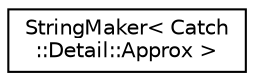 digraph "Graphical Class Hierarchy"
{
  edge [fontname="Helvetica",fontsize="10",labelfontname="Helvetica",labelfontsize="10"];
  node [fontname="Helvetica",fontsize="10",shape=record];
  rankdir="LR";
  Node1 [label="StringMaker\< Catch\l::Detail::Approx \>",height=0.2,width=0.4,color="black", fillcolor="white", style="filled",URL="$structCatch_1_1StringMaker_3_01Catch_1_1Detail_1_1Approx_01_4.html"];
}
